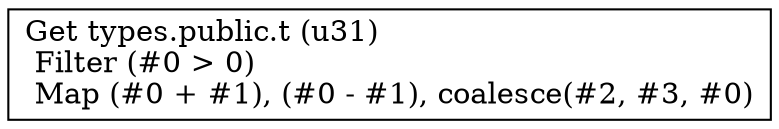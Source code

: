 digraph G {
    node0 [shape = record, label=" Get types.public.t (u31)\l Filter (#0 \> 0)\l Map (#0 + #1), (#0 - #1), coalesce(#2, #3, #0)\l"]
}
